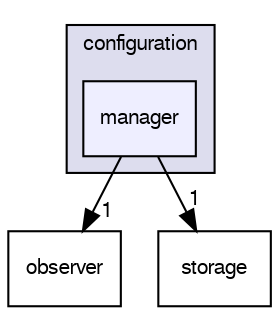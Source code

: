 digraph "/var/lib/jenkins/workspace/kaa_release_0_7_4/client/client-multi/client-cpp/kaa/configuration/manager" {
  bgcolor=transparent;
  compound=true
  node [ fontsize="10", fontname="FreeSans"];
  edge [ labelfontsize="10", labelfontname="FreeSans"];
  subgraph clusterdir_6aad85481c68694c560b6b4118fa143e {
    graph [ bgcolor="#ddddee", pencolor="black", label="configuration" fontname="FreeSans", fontsize="10", URL="dir_6aad85481c68694c560b6b4118fa143e.html"]
  dir_b0140720b8ef4b02b52ccd86f3a40f58 [shape=box, label="manager", style="filled", fillcolor="#eeeeff", pencolor="black", URL="dir_b0140720b8ef4b02b52ccd86f3a40f58.html"];
  }
  dir_064ff498c73c91ee2a533a7fbe5c2a48 [shape=box label="observer" URL="dir_064ff498c73c91ee2a533a7fbe5c2a48.html"];
  dir_c7ba098a8dc1f43f1945aca7fbb677b2 [shape=box label="storage" URL="dir_c7ba098a8dc1f43f1945aca7fbb677b2.html"];
  dir_b0140720b8ef4b02b52ccd86f3a40f58->dir_064ff498c73c91ee2a533a7fbe5c2a48 [headlabel="1", labeldistance=1.5 headhref="dir_000017_000029.html"];
  dir_b0140720b8ef4b02b52ccd86f3a40f58->dir_c7ba098a8dc1f43f1945aca7fbb677b2 [headlabel="1", labeldistance=1.5 headhref="dir_000017_000018.html"];
}
